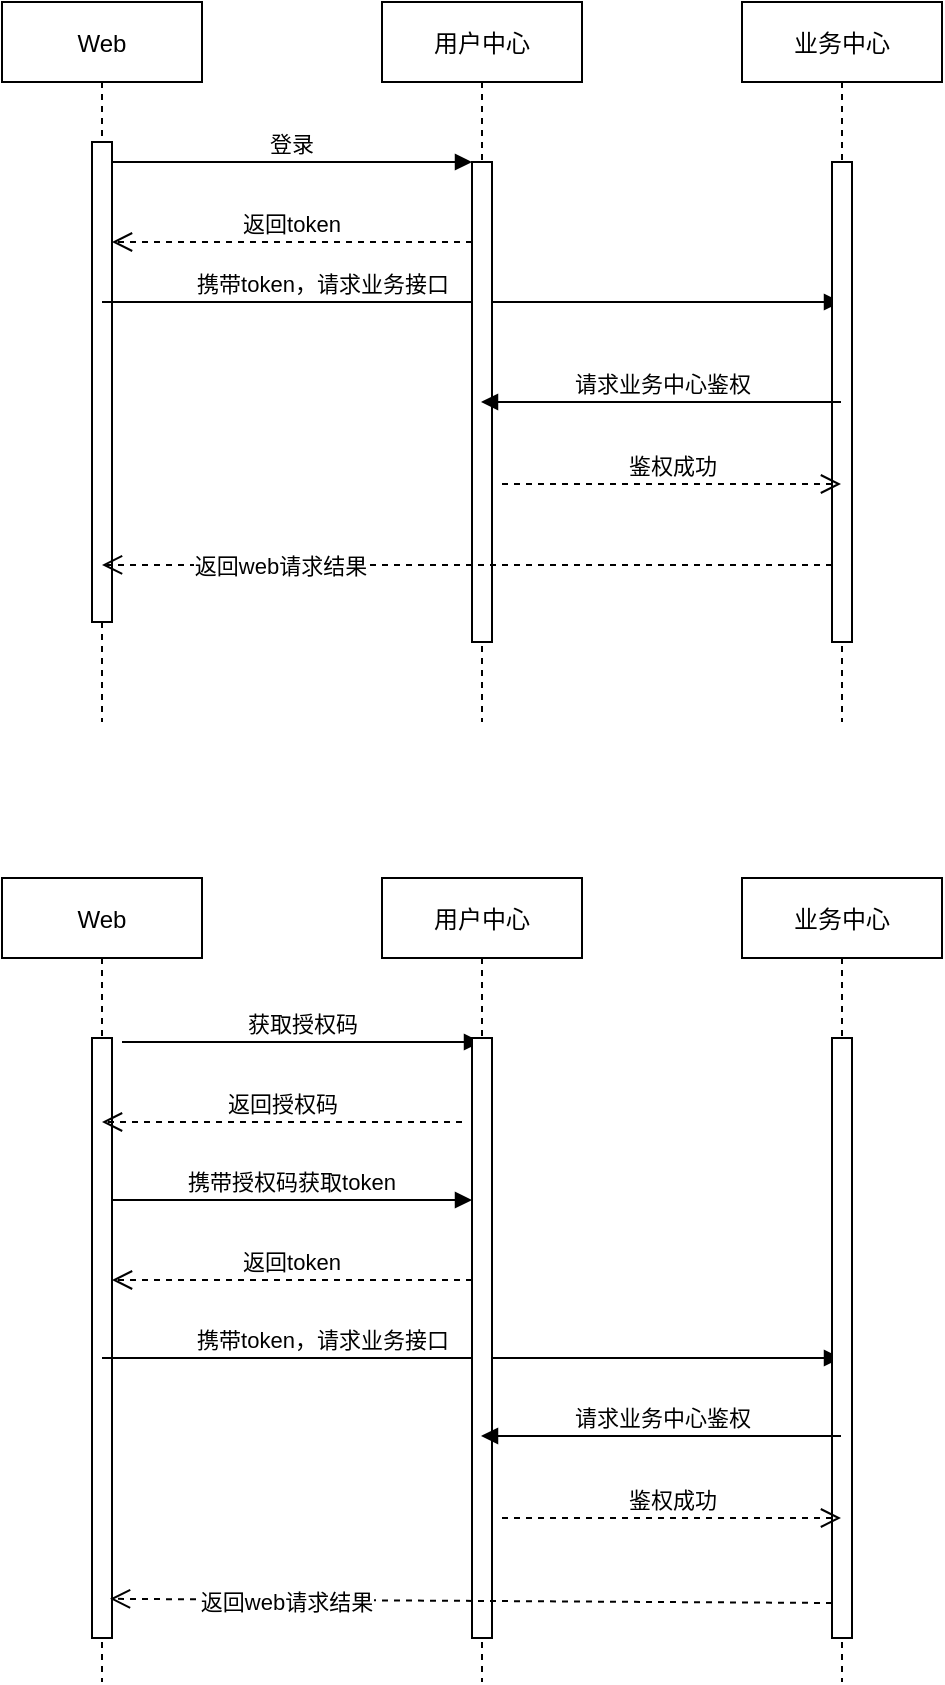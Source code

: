 <mxfile version="17.4.2" type="device"><diagram id="kgpKYQtTHZ0yAKxKKP6v" name="Page-1"><mxGraphModel dx="1106" dy="767" grid="1" gridSize="10" guides="1" tooltips="1" connect="1" arrows="1" fold="1" page="1" pageScale="1" pageWidth="850" pageHeight="1100" math="0" shadow="0"><root><mxCell id="0"/><mxCell id="1" parent="0"/><mxCell id="3nuBFxr9cyL0pnOWT2aG-1" value="Web" style="shape=umlLifeline;perimeter=lifelinePerimeter;container=1;collapsible=0;recursiveResize=0;rounded=0;shadow=0;strokeWidth=1;" parent="1" vertex="1"><mxGeometry x="120" y="80" width="100" height="360" as="geometry"/></mxCell><mxCell id="3nuBFxr9cyL0pnOWT2aG-2" value="" style="points=[];perimeter=orthogonalPerimeter;rounded=0;shadow=0;strokeWidth=1;" parent="3nuBFxr9cyL0pnOWT2aG-1" vertex="1"><mxGeometry x="45" y="70" width="10" height="240" as="geometry"/></mxCell><mxCell id="H0dlYyVtsAByGnAosiDq-16" value="携带token，请求业务接口" style="html=1;verticalAlign=bottom;endArrow=block;rounded=0;" edge="1" parent="3nuBFxr9cyL0pnOWT2aG-1"><mxGeometry x="-0.463" width="80" relative="1" as="geometry"><mxPoint x="50" y="150" as="sourcePoint"/><mxPoint x="419.5" y="150" as="targetPoint"/><Array as="points"><mxPoint x="110" y="150"/><mxPoint x="420" y="150"/><mxPoint x="400" y="150"/></Array><mxPoint as="offset"/></mxGeometry></mxCell><mxCell id="3nuBFxr9cyL0pnOWT2aG-5" value="用户中心" style="shape=umlLifeline;perimeter=lifelinePerimeter;container=1;collapsible=0;recursiveResize=0;rounded=0;shadow=0;strokeWidth=1;" parent="1" vertex="1"><mxGeometry x="310" y="80" width="100" height="360" as="geometry"/></mxCell><mxCell id="3nuBFxr9cyL0pnOWT2aG-6" value="" style="points=[];perimeter=orthogonalPerimeter;rounded=0;shadow=0;strokeWidth=1;" parent="3nuBFxr9cyL0pnOWT2aG-5" vertex="1"><mxGeometry x="45" y="80" width="10" height="240" as="geometry"/></mxCell><mxCell id="3nuBFxr9cyL0pnOWT2aG-7" value="返回token" style="verticalAlign=bottom;endArrow=open;dashed=1;endSize=8;shadow=0;strokeWidth=1;" parent="1" source="3nuBFxr9cyL0pnOWT2aG-6" edge="1"><mxGeometry relative="1" as="geometry"><mxPoint x="175" y="200" as="targetPoint"/><mxPoint x="349.5" y="200" as="sourcePoint"/><Array as="points"><mxPoint x="270" y="200"/></Array></mxGeometry></mxCell><mxCell id="3nuBFxr9cyL0pnOWT2aG-8" value="登录" style="verticalAlign=bottom;endArrow=block;entryX=0;entryY=0;shadow=0;strokeWidth=1;" parent="1" source="3nuBFxr9cyL0pnOWT2aG-2" target="3nuBFxr9cyL0pnOWT2aG-6" edge="1"><mxGeometry relative="1" as="geometry"><mxPoint x="275" y="160" as="sourcePoint"/></mxGeometry></mxCell><mxCell id="H0dlYyVtsAByGnAosiDq-1" value="业务中心" style="shape=umlLifeline;perimeter=lifelinePerimeter;container=1;collapsible=0;recursiveResize=0;rounded=0;shadow=0;strokeWidth=1;" vertex="1" parent="1"><mxGeometry x="490" y="80" width="100" height="360" as="geometry"/></mxCell><mxCell id="H0dlYyVtsAByGnAosiDq-2" value="" style="points=[];perimeter=orthogonalPerimeter;rounded=0;shadow=0;strokeWidth=1;" vertex="1" parent="H0dlYyVtsAByGnAosiDq-1"><mxGeometry x="45" y="80" width="10" height="240" as="geometry"/></mxCell><mxCell id="H0dlYyVtsAByGnAosiDq-18" value="请求业务中心鉴权" style="html=1;verticalAlign=bottom;endArrow=block;rounded=0;" edge="1" parent="1"><mxGeometry width="80" relative="1" as="geometry"><mxPoint x="539.5" y="280" as="sourcePoint"/><mxPoint x="359.5" y="280" as="targetPoint"/></mxGeometry></mxCell><mxCell id="H0dlYyVtsAByGnAosiDq-20" value="返回web请求结果" style="html=1;verticalAlign=bottom;endArrow=open;dashed=1;endSize=8;rounded=0;entryX=0.5;entryY=0.952;entryDx=0;entryDy=0;entryPerimeter=0;" edge="1" parent="1"><mxGeometry x="0.513" y="10" relative="1" as="geometry"><mxPoint x="535" y="361.48" as="sourcePoint"/><mxPoint x="170" y="361.48" as="targetPoint"/><Array as="points"/><mxPoint as="offset"/></mxGeometry></mxCell><mxCell id="H0dlYyVtsAByGnAosiDq-19" value="鉴权成功" style="html=1;verticalAlign=bottom;endArrow=open;dashed=1;endSize=8;rounded=0;" edge="1" parent="1"><mxGeometry relative="1" as="geometry"><mxPoint x="370" y="321" as="sourcePoint"/><mxPoint x="539.5" y="321" as="targetPoint"/></mxGeometry></mxCell><mxCell id="H0dlYyVtsAByGnAosiDq-24" value="Web" style="shape=umlLifeline;perimeter=lifelinePerimeter;container=1;collapsible=0;recursiveResize=0;rounded=0;shadow=0;strokeWidth=1;" vertex="1" parent="1"><mxGeometry x="120" y="518" width="100" height="402" as="geometry"/></mxCell><mxCell id="H0dlYyVtsAByGnAosiDq-25" value="" style="points=[];perimeter=orthogonalPerimeter;rounded=0;shadow=0;strokeWidth=1;" vertex="1" parent="H0dlYyVtsAByGnAosiDq-24"><mxGeometry x="45" y="80" width="10" height="300" as="geometry"/></mxCell><mxCell id="H0dlYyVtsAByGnAosiDq-26" value="携带token，请求业务接口" style="html=1;verticalAlign=bottom;endArrow=block;rounded=0;" edge="1" parent="H0dlYyVtsAByGnAosiDq-24"><mxGeometry x="-0.463" width="80" relative="1" as="geometry"><mxPoint x="50" y="240" as="sourcePoint"/><mxPoint x="419.5" y="240" as="targetPoint"/><Array as="points"><mxPoint x="110" y="240"/><mxPoint x="420" y="240"/><mxPoint x="400" y="240"/></Array><mxPoint as="offset"/></mxGeometry></mxCell><mxCell id="H0dlYyVtsAByGnAosiDq-36" value="获取授权码" style="html=1;verticalAlign=bottom;endArrow=block;rounded=0;" edge="1" parent="H0dlYyVtsAByGnAosiDq-24" target="H0dlYyVtsAByGnAosiDq-27"><mxGeometry width="80" relative="1" as="geometry"><mxPoint x="60" y="82" as="sourcePoint"/><mxPoint x="140" y="82" as="targetPoint"/></mxGeometry></mxCell><mxCell id="H0dlYyVtsAByGnAosiDq-27" value="用户中心" style="shape=umlLifeline;perimeter=lifelinePerimeter;container=1;collapsible=0;recursiveResize=0;rounded=0;shadow=0;strokeWidth=1;" vertex="1" parent="1"><mxGeometry x="310" y="518" width="100" height="402" as="geometry"/></mxCell><mxCell id="H0dlYyVtsAByGnAosiDq-28" value="" style="points=[];perimeter=orthogonalPerimeter;rounded=0;shadow=0;strokeWidth=1;" vertex="1" parent="H0dlYyVtsAByGnAosiDq-27"><mxGeometry x="45" y="80" width="10" height="300" as="geometry"/></mxCell><mxCell id="H0dlYyVtsAByGnAosiDq-29" value="返回token" style="verticalAlign=bottom;endArrow=open;dashed=1;endSize=8;shadow=0;strokeWidth=1;" edge="1" parent="1"><mxGeometry relative="1" as="geometry"><mxPoint x="175" y="719" as="targetPoint"/><mxPoint x="355" y="719" as="sourcePoint"/><Array as="points"><mxPoint x="270" y="719"/></Array></mxGeometry></mxCell><mxCell id="H0dlYyVtsAByGnAosiDq-30" value="携带授权码获取token" style="verticalAlign=bottom;endArrow=block;entryX=0;entryY=0;shadow=0;strokeWidth=1;" edge="1" parent="1"><mxGeometry relative="1" as="geometry"><mxPoint x="175" y="679.0" as="sourcePoint"/><mxPoint x="355" y="679.0" as="targetPoint"/></mxGeometry></mxCell><mxCell id="H0dlYyVtsAByGnAosiDq-31" value="业务中心" style="shape=umlLifeline;perimeter=lifelinePerimeter;container=1;collapsible=0;recursiveResize=0;rounded=0;shadow=0;strokeWidth=1;" vertex="1" parent="1"><mxGeometry x="490" y="518" width="100" height="402" as="geometry"/></mxCell><mxCell id="H0dlYyVtsAByGnAosiDq-32" value="" style="points=[];perimeter=orthogonalPerimeter;rounded=0;shadow=0;strokeWidth=1;" vertex="1" parent="H0dlYyVtsAByGnAosiDq-31"><mxGeometry x="45" y="80" width="10" height="300" as="geometry"/></mxCell><mxCell id="H0dlYyVtsAByGnAosiDq-33" value="请求业务中心鉴权" style="html=1;verticalAlign=bottom;endArrow=block;rounded=0;" edge="1" parent="1"><mxGeometry width="80" relative="1" as="geometry"><mxPoint x="539.5" y="797" as="sourcePoint"/><mxPoint x="359.5" y="797" as="targetPoint"/></mxGeometry></mxCell><mxCell id="H0dlYyVtsAByGnAosiDq-34" value="返回web请求结果" style="html=1;verticalAlign=bottom;endArrow=open;dashed=1;endSize=8;rounded=0;exitX=0;exitY=0.995;exitDx=0;exitDy=0;exitPerimeter=0;entryX=0.9;entryY=0.988;entryDx=0;entryDy=0;entryPerimeter=0;" edge="1" parent="1"><mxGeometry x="0.513" y="10" relative="1" as="geometry"><mxPoint x="535" y="880.5" as="sourcePoint"/><mxPoint x="174" y="878.4" as="targetPoint"/><Array as="points"/><mxPoint as="offset"/></mxGeometry></mxCell><mxCell id="H0dlYyVtsAByGnAosiDq-35" value="鉴权成功" style="html=1;verticalAlign=bottom;endArrow=open;dashed=1;endSize=8;rounded=0;" edge="1" parent="1"><mxGeometry relative="1" as="geometry"><mxPoint x="370" y="838" as="sourcePoint"/><mxPoint x="539.5" y="838" as="targetPoint"/></mxGeometry></mxCell><mxCell id="H0dlYyVtsAByGnAosiDq-37" value="返回授权码" style="html=1;verticalAlign=bottom;endArrow=open;dashed=1;endSize=8;rounded=0;" edge="1" parent="1" target="H0dlYyVtsAByGnAosiDq-24"><mxGeometry relative="1" as="geometry"><mxPoint x="350" y="640" as="sourcePoint"/><mxPoint x="270" y="640" as="targetPoint"/></mxGeometry></mxCell></root></mxGraphModel></diagram></mxfile>